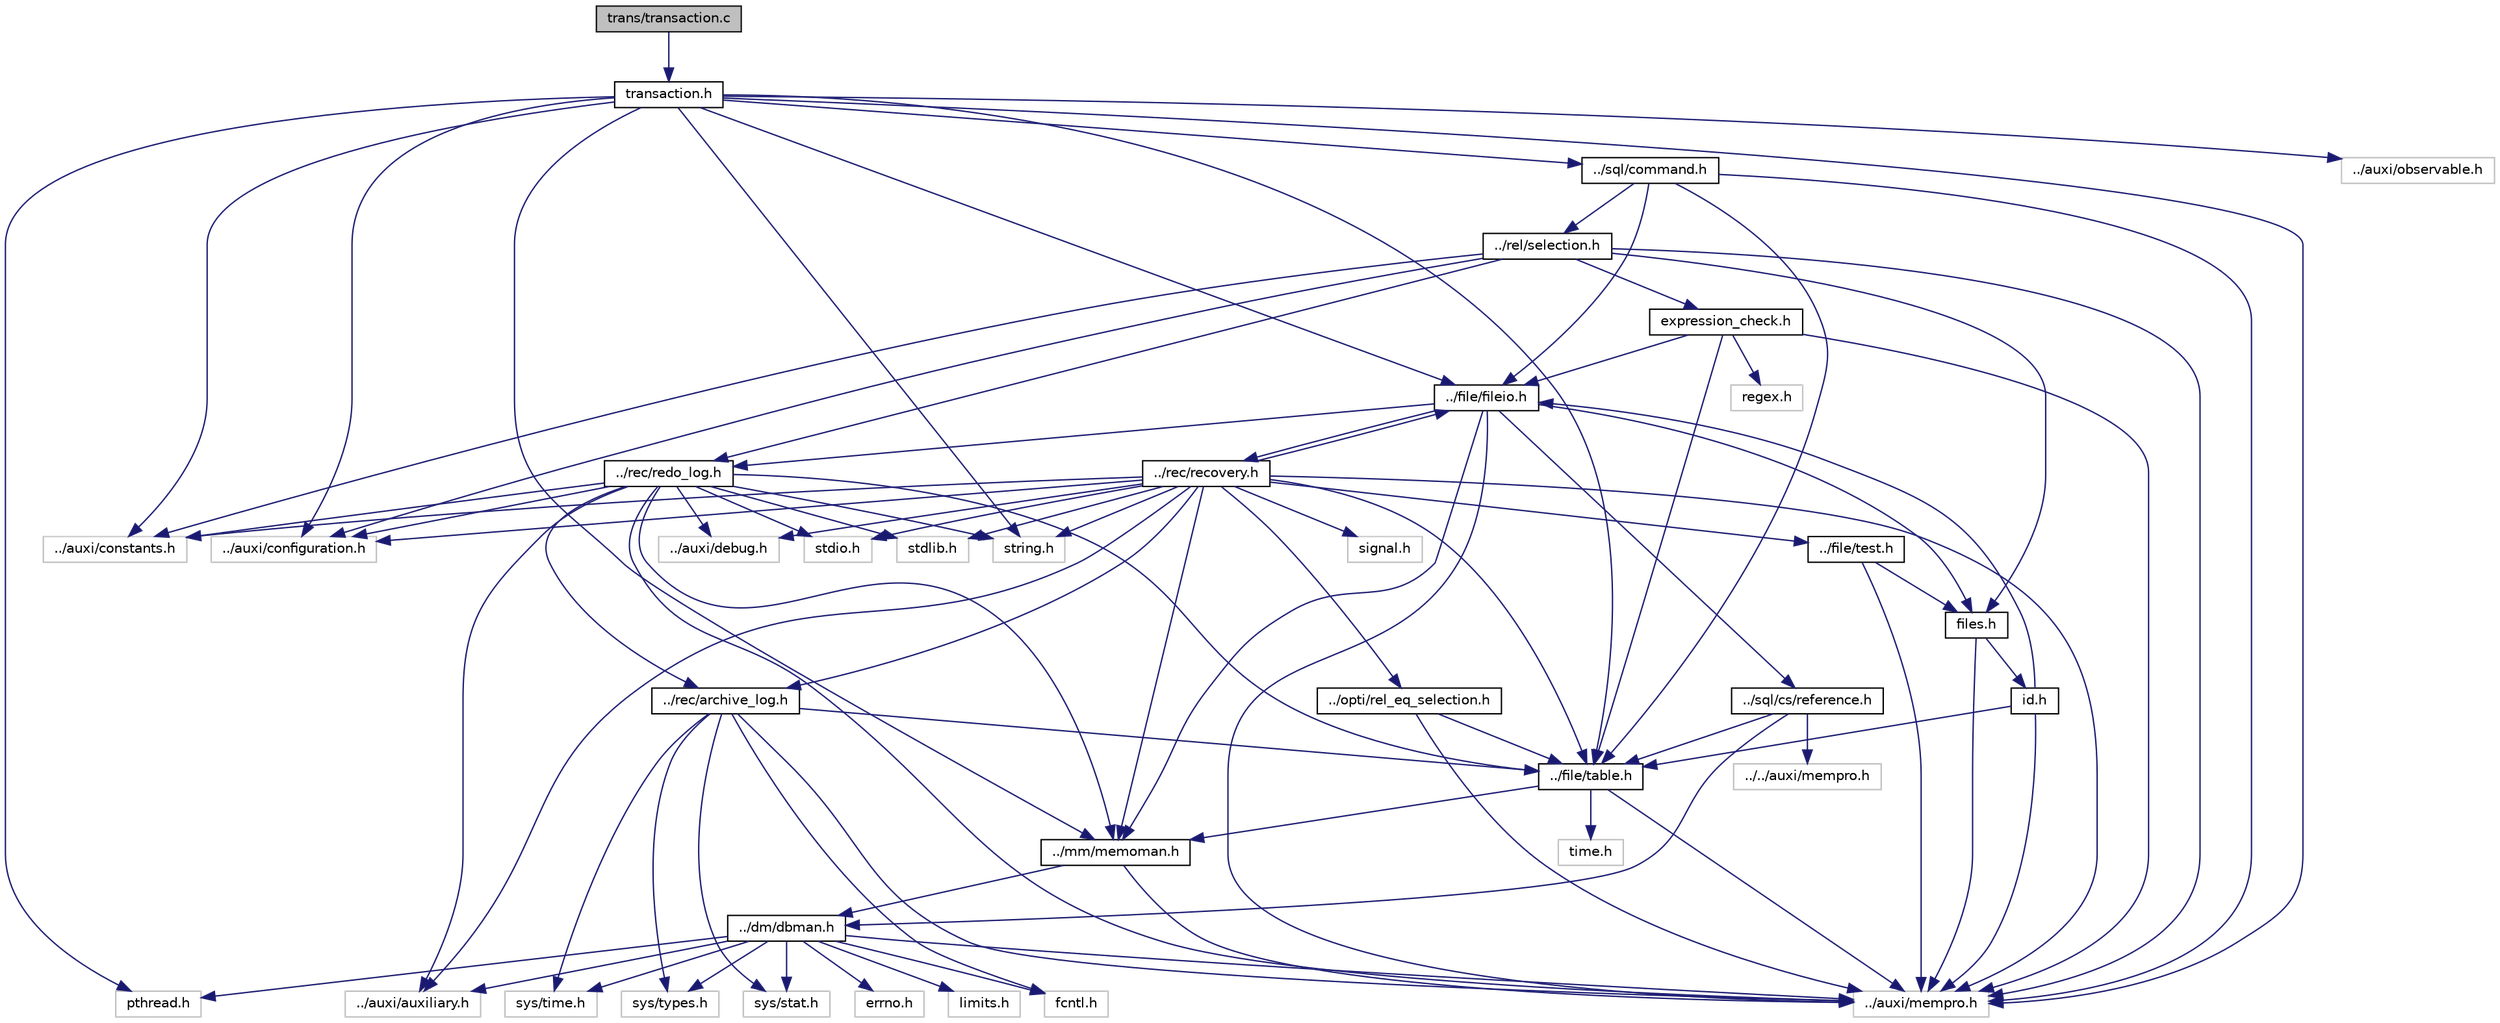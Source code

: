 digraph "trans/transaction.c"
{
  bgcolor="transparent";
  edge [fontname="Helvetica",fontsize="10",labelfontname="Helvetica",labelfontsize="10"];
  node [fontname="Helvetica",fontsize="10",shape=record];
  Node1 [label="trans/transaction.c",height=0.2,width=0.4,color="black", fillcolor="grey75", style="filled", fontcolor="black"];
  Node1 -> Node2 [color="midnightblue",fontsize="10",style="solid"];
  Node2 [label="transaction.h",height=0.2,width=0.4,color="black",URL="$transaction_8h.html"];
  Node2 -> Node3 [color="midnightblue",fontsize="10",style="solid"];
  Node3 [label="pthread.h",height=0.2,width=0.4,color="grey75"];
  Node2 -> Node4 [color="midnightblue",fontsize="10",style="solid"];
  Node4 [label="../auxi/constants.h",height=0.2,width=0.4,color="grey75"];
  Node2 -> Node5 [color="midnightblue",fontsize="10",style="solid"];
  Node5 [label="../auxi/configuration.h",height=0.2,width=0.4,color="grey75"];
  Node2 -> Node6 [color="midnightblue",fontsize="10",style="solid"];
  Node6 [label="../mm/memoman.h",height=0.2,width=0.4,color="black",URL="$memoman_8h.html"];
  Node6 -> Node7 [color="midnightblue",fontsize="10",style="solid"];
  Node7 [label="../dm/dbman.h",height=0.2,width=0.4,color="black",URL="$dbman_8h.html"];
  Node7 -> Node8 [color="midnightblue",fontsize="10",style="solid"];
  Node8 [label="../auxi/auxiliary.h",height=0.2,width=0.4,color="grey75"];
  Node7 -> Node9 [color="midnightblue",fontsize="10",style="solid"];
  Node9 [label="errno.h",height=0.2,width=0.4,color="grey75"];
  Node7 -> Node3 [color="midnightblue",fontsize="10",style="solid"];
  Node7 -> Node10 [color="midnightblue",fontsize="10",style="solid"];
  Node10 [label="sys/time.h",height=0.2,width=0.4,color="grey75"];
  Node7 -> Node11 [color="midnightblue",fontsize="10",style="solid"];
  Node11 [label="sys/types.h",height=0.2,width=0.4,color="grey75"];
  Node7 -> Node12 [color="midnightblue",fontsize="10",style="solid"];
  Node12 [label="sys/stat.h",height=0.2,width=0.4,color="grey75"];
  Node7 -> Node13 [color="midnightblue",fontsize="10",style="solid"];
  Node13 [label="fcntl.h",height=0.2,width=0.4,color="grey75"];
  Node7 -> Node14 [color="midnightblue",fontsize="10",style="solid"];
  Node14 [label="../auxi/mempro.h",height=0.2,width=0.4,color="grey75"];
  Node7 -> Node15 [color="midnightblue",fontsize="10",style="solid"];
  Node15 [label="limits.h",height=0.2,width=0.4,color="grey75"];
  Node6 -> Node14 [color="midnightblue",fontsize="10",style="solid"];
  Node2 -> Node16 [color="midnightblue",fontsize="10",style="solid"];
  Node16 [label="../sql/command.h",height=0.2,width=0.4,color="black",URL="$command_8h_source.html"];
  Node16 -> Node17 [color="midnightblue",fontsize="10",style="solid"];
  Node17 [label="../file/table.h",height=0.2,width=0.4,color="black",URL="$table_8h.html"];
  Node17 -> Node6 [color="midnightblue",fontsize="10",style="solid"];
  Node17 -> Node14 [color="midnightblue",fontsize="10",style="solid"];
  Node17 -> Node18 [color="midnightblue",fontsize="10",style="solid"];
  Node18 [label="time.h",height=0.2,width=0.4,color="grey75"];
  Node16 -> Node19 [color="midnightblue",fontsize="10",style="solid"];
  Node19 [label="../file/fileio.h",height=0.2,width=0.4,color="black",URL="$fileio_8h.html"];
  Node19 -> Node20 [color="midnightblue",fontsize="10",style="solid"];
  Node20 [label="../sql/cs/reference.h",height=0.2,width=0.4,color="black",URL="$reference_8h.html"];
  Node20 -> Node7 [color="midnightblue",fontsize="10",style="solid"];
  Node20 -> Node17 [color="midnightblue",fontsize="10",style="solid"];
  Node20 -> Node21 [color="midnightblue",fontsize="10",style="solid"];
  Node21 [label="../../auxi/mempro.h",height=0.2,width=0.4,color="grey75"];
  Node19 -> Node6 [color="midnightblue",fontsize="10",style="solid"];
  Node19 -> Node22 [color="midnightblue",fontsize="10",style="solid"];
  Node22 [label="../rec/recovery.h",height=0.2,width=0.4,color="black",URL="$recovery_8h_source.html"];
  Node22 -> Node8 [color="midnightblue",fontsize="10",style="solid"];
  Node22 -> Node6 [color="midnightblue",fontsize="10",style="solid"];
  Node22 -> Node4 [color="midnightblue",fontsize="10",style="solid"];
  Node22 -> Node5 [color="midnightblue",fontsize="10",style="solid"];
  Node22 -> Node23 [color="midnightblue",fontsize="10",style="solid"];
  Node23 [label="../auxi/debug.h",height=0.2,width=0.4,color="grey75"];
  Node22 -> Node24 [color="midnightblue",fontsize="10",style="solid"];
  Node24 [label="../rec/archive_log.h",height=0.2,width=0.4,color="black",URL="$archive__log_8h.html"];
  Node24 -> Node17 [color="midnightblue",fontsize="10",style="solid"];
  Node24 -> Node10 [color="midnightblue",fontsize="10",style="solid"];
  Node24 -> Node11 [color="midnightblue",fontsize="10",style="solid"];
  Node24 -> Node12 [color="midnightblue",fontsize="10",style="solid"];
  Node24 -> Node13 [color="midnightblue",fontsize="10",style="solid"];
  Node24 -> Node14 [color="midnightblue",fontsize="10",style="solid"];
  Node22 -> Node17 [color="midnightblue",fontsize="10",style="solid"];
  Node22 -> Node19 [color="midnightblue",fontsize="10",style="solid"];
  Node22 -> Node25 [color="midnightblue",fontsize="10",style="solid"];
  Node25 [label="../file/test.h",height=0.2,width=0.4,color="black",URL="$test_8h.html"];
  Node25 -> Node26 [color="midnightblue",fontsize="10",style="solid"];
  Node26 [label="files.h",height=0.2,width=0.4,color="black",URL="$files_8h.html"];
  Node26 -> Node27 [color="midnightblue",fontsize="10",style="solid"];
  Node27 [label="id.h",height=0.2,width=0.4,color="black",URL="$id_8h.html"];
  Node27 -> Node17 [color="midnightblue",fontsize="10",style="solid"];
  Node27 -> Node19 [color="midnightblue",fontsize="10",style="solid"];
  Node27 -> Node14 [color="midnightblue",fontsize="10",style="solid"];
  Node26 -> Node14 [color="midnightblue",fontsize="10",style="solid"];
  Node25 -> Node14 [color="midnightblue",fontsize="10",style="solid"];
  Node22 -> Node28 [color="midnightblue",fontsize="10",style="solid"];
  Node28 [label="../opti/rel_eq_selection.h",height=0.2,width=0.4,color="black",URL="$rel__eq__selection_8h.html"];
  Node28 -> Node17 [color="midnightblue",fontsize="10",style="solid"];
  Node28 -> Node14 [color="midnightblue",fontsize="10",style="solid"];
  Node22 -> Node14 [color="midnightblue",fontsize="10",style="solid"];
  Node22 -> Node29 [color="midnightblue",fontsize="10",style="solid"];
  Node29 [label="stdio.h",height=0.2,width=0.4,color="grey75"];
  Node22 -> Node30 [color="midnightblue",fontsize="10",style="solid"];
  Node30 [label="stdlib.h",height=0.2,width=0.4,color="grey75"];
  Node22 -> Node31 [color="midnightblue",fontsize="10",style="solid"];
  Node31 [label="string.h",height=0.2,width=0.4,color="grey75"];
  Node22 -> Node32 [color="midnightblue",fontsize="10",style="solid"];
  Node32 [label="signal.h",height=0.2,width=0.4,color="grey75"];
  Node19 -> Node33 [color="midnightblue",fontsize="10",style="solid"];
  Node33 [label="../rec/redo_log.h",height=0.2,width=0.4,color="black",URL="$redo__log_8h_source.html"];
  Node33 -> Node8 [color="midnightblue",fontsize="10",style="solid"];
  Node33 -> Node6 [color="midnightblue",fontsize="10",style="solid"];
  Node33 -> Node4 [color="midnightblue",fontsize="10",style="solid"];
  Node33 -> Node5 [color="midnightblue",fontsize="10",style="solid"];
  Node33 -> Node23 [color="midnightblue",fontsize="10",style="solid"];
  Node33 -> Node24 [color="midnightblue",fontsize="10",style="solid"];
  Node33 -> Node17 [color="midnightblue",fontsize="10",style="solid"];
  Node33 -> Node14 [color="midnightblue",fontsize="10",style="solid"];
  Node33 -> Node29 [color="midnightblue",fontsize="10",style="solid"];
  Node33 -> Node30 [color="midnightblue",fontsize="10",style="solid"];
  Node33 -> Node31 [color="midnightblue",fontsize="10",style="solid"];
  Node19 -> Node26 [color="midnightblue",fontsize="10",style="solid"];
  Node19 -> Node14 [color="midnightblue",fontsize="10",style="solid"];
  Node16 -> Node34 [color="midnightblue",fontsize="10",style="solid"];
  Node34 [label="../rel/selection.h",height=0.2,width=0.4,color="black",URL="$selection_8h.html"];
  Node34 -> Node35 [color="midnightblue",fontsize="10",style="solid"];
  Node35 [label="expression_check.h",height=0.2,width=0.4,color="black",URL="$expression__check_8h.html"];
  Node35 -> Node17 [color="midnightblue",fontsize="10",style="solid"];
  Node35 -> Node19 [color="midnightblue",fontsize="10",style="solid"];
  Node35 -> Node14 [color="midnightblue",fontsize="10",style="solid"];
  Node35 -> Node36 [color="midnightblue",fontsize="10",style="solid"];
  Node36 [label="regex.h",height=0.2,width=0.4,color="grey75"];
  Node34 -> Node33 [color="midnightblue",fontsize="10",style="solid"];
  Node34 -> Node4 [color="midnightblue",fontsize="10",style="solid"];
  Node34 -> Node5 [color="midnightblue",fontsize="10",style="solid"];
  Node34 -> Node26 [color="midnightblue",fontsize="10",style="solid"];
  Node34 -> Node14 [color="midnightblue",fontsize="10",style="solid"];
  Node16 -> Node14 [color="midnightblue",fontsize="10",style="solid"];
  Node2 -> Node37 [color="midnightblue",fontsize="10",style="solid"];
  Node37 [label="../auxi/observable.h",height=0.2,width=0.4,color="grey75"];
  Node2 -> Node17 [color="midnightblue",fontsize="10",style="solid"];
  Node2 -> Node19 [color="midnightblue",fontsize="10",style="solid"];
  Node2 -> Node31 [color="midnightblue",fontsize="10",style="solid"];
  Node2 -> Node14 [color="midnightblue",fontsize="10",style="solid"];
}
